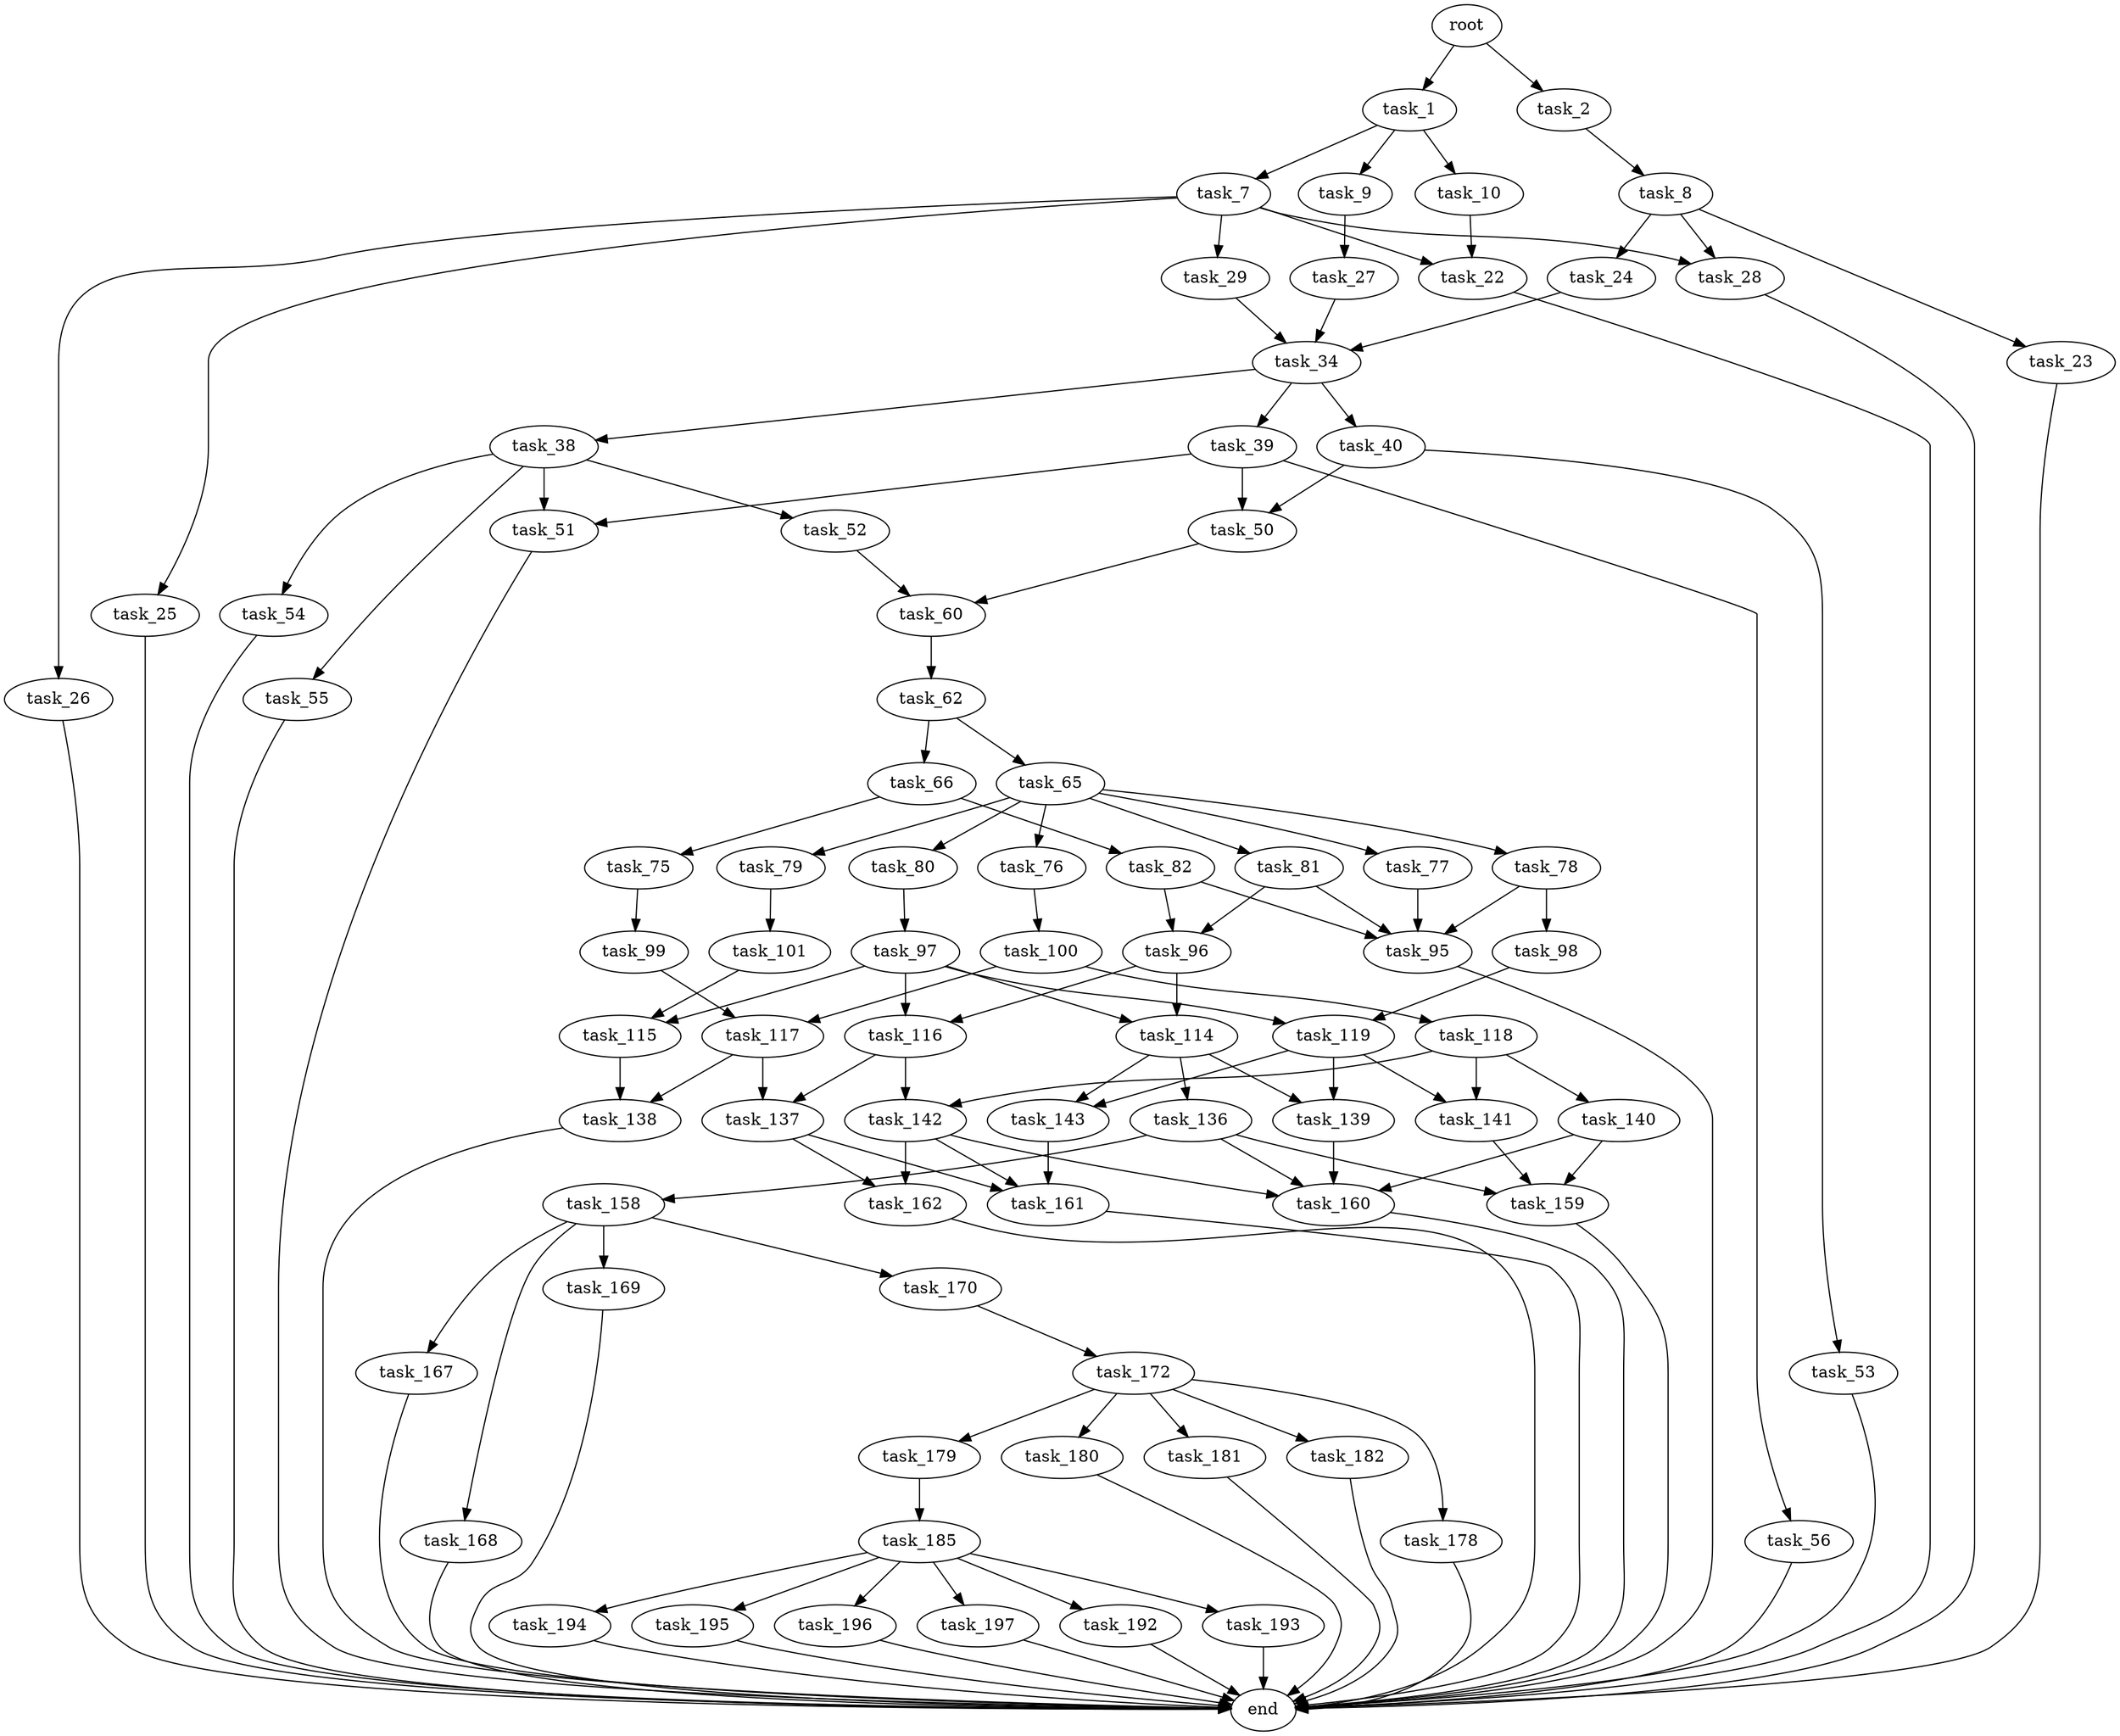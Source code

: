 digraph G {
  root [size="0.000000"];
  task_1 [size="68719476736.000000"];
  task_2 [size="146558071924.000000"];
  task_7 [size="17614229229.000000"];
  task_8 [size="374296238461.000000"];
  task_9 [size="1290938112.000000"];
  task_10 [size="4730217068.000000"];
  task_22 [size="99832197200.000000"];
  task_23 [size="21412431576.000000"];
  task_24 [size="1073741824000.000000"];
  task_25 [size="875405139515.000000"];
  task_26 [size="231928233984.000000"];
  task_27 [size="26029585796.000000"];
  task_28 [size="231928233984.000000"];
  task_29 [size="134217728000.000000"];
  task_34 [size="589665329890.000000"];
  task_38 [size="675618599596.000000"];
  task_39 [size="8589934592.000000"];
  task_40 [size="5051021137.000000"];
  task_50 [size="460396350136.000000"];
  task_51 [size="20463195670.000000"];
  task_52 [size="8080482951.000000"];
  task_53 [size="6645292784.000000"];
  task_54 [size="499949297628.000000"];
  task_55 [size="84069136932.000000"];
  task_56 [size="2661574754.000000"];
  task_60 [size="878694534438.000000"];
  task_62 [size="549755813888.000000"];
  task_65 [size="134217728000.000000"];
  task_66 [size="134217728000.000000"];
  task_75 [size="28991029248.000000"];
  task_76 [size="8880266279.000000"];
  task_77 [size="11905259988.000000"];
  task_78 [size="24692651542.000000"];
  task_79 [size="108472227942.000000"];
  task_80 [size="193004747094.000000"];
  task_81 [size="368293445632.000000"];
  task_82 [size="1375544720096.000000"];
  task_95 [size="24436579367.000000"];
  task_96 [size="231928233984.000000"];
  task_97 [size="3019182723.000000"];
  task_98 [size="166408415024.000000"];
  task_99 [size="44783312977.000000"];
  task_100 [size="455894197178.000000"];
  task_101 [size="20833362034.000000"];
  task_114 [size="474051046886.000000"];
  task_115 [size="7157809045.000000"];
  task_116 [size="28991029248.000000"];
  task_117 [size="12723159643.000000"];
  task_118 [size="311009523.000000"];
  task_119 [size="1598152712.000000"];
  task_136 [size="10453212722.000000"];
  task_137 [size="1207886373.000000"];
  task_138 [size="248780147833.000000"];
  task_139 [size="28991029248.000000"];
  task_140 [size="8589934592.000000"];
  task_141 [size="782757789696.000000"];
  task_142 [size="68719476736.000000"];
  task_143 [size="782757789696.000000"];
  task_158 [size="317934834784.000000"];
  task_159 [size="28991029248.000000"];
  task_160 [size="8589934592.000000"];
  task_161 [size="1060506455564.000000"];
  task_162 [size="368293445632.000000"];
  task_167 [size="4744631824.000000"];
  task_168 [size="4677109271.000000"];
  task_169 [size="24769375213.000000"];
  task_170 [size="3821460692.000000"];
  task_172 [size="1115659186.000000"];
  task_178 [size="62986064475.000000"];
  task_179 [size="1572878212.000000"];
  task_180 [size="782757789696.000000"];
  task_181 [size="7832157953.000000"];
  task_182 [size="224102237201.000000"];
  task_185 [size="368293445632.000000"];
  task_192 [size="148821133429.000000"];
  task_193 [size="412905855481.000000"];
  task_194 [size="17287117023.000000"];
  task_195 [size="861961392472.000000"];
  task_196 [size="5069463311.000000"];
  task_197 [size="658118782371.000000"];
  end [size="0.000000"];

  root -> task_1 [size="1.000000"];
  root -> task_2 [size="1.000000"];
  task_1 -> task_7 [size="134217728.000000"];
  task_1 -> task_9 [size="134217728.000000"];
  task_1 -> task_10 [size="134217728.000000"];
  task_2 -> task_8 [size="209715200.000000"];
  task_7 -> task_22 [size="301989888.000000"];
  task_7 -> task_25 [size="301989888.000000"];
  task_7 -> task_26 [size="301989888.000000"];
  task_7 -> task_28 [size="301989888.000000"];
  task_7 -> task_29 [size="301989888.000000"];
  task_8 -> task_23 [size="411041792.000000"];
  task_8 -> task_24 [size="411041792.000000"];
  task_8 -> task_28 [size="411041792.000000"];
  task_9 -> task_27 [size="75497472.000000"];
  task_10 -> task_22 [size="75497472.000000"];
  task_22 -> end [size="1.000000"];
  task_23 -> end [size="1.000000"];
  task_24 -> task_34 [size="838860800.000000"];
  task_25 -> end [size="1.000000"];
  task_26 -> end [size="1.000000"];
  task_27 -> task_34 [size="411041792.000000"];
  task_28 -> end [size="1.000000"];
  task_29 -> task_34 [size="209715200.000000"];
  task_34 -> task_38 [size="838860800.000000"];
  task_34 -> task_39 [size="838860800.000000"];
  task_34 -> task_40 [size="838860800.000000"];
  task_38 -> task_51 [size="536870912.000000"];
  task_38 -> task_52 [size="536870912.000000"];
  task_38 -> task_54 [size="536870912.000000"];
  task_38 -> task_55 [size="536870912.000000"];
  task_39 -> task_50 [size="33554432.000000"];
  task_39 -> task_51 [size="33554432.000000"];
  task_39 -> task_56 [size="33554432.000000"];
  task_40 -> task_50 [size="411041792.000000"];
  task_40 -> task_53 [size="411041792.000000"];
  task_50 -> task_60 [size="679477248.000000"];
  task_51 -> end [size="1.000000"];
  task_52 -> task_60 [size="33554432.000000"];
  task_53 -> end [size="1.000000"];
  task_54 -> end [size="1.000000"];
  task_55 -> end [size="1.000000"];
  task_56 -> end [size="1.000000"];
  task_60 -> task_62 [size="536870912.000000"];
  task_62 -> task_65 [size="536870912.000000"];
  task_62 -> task_66 [size="536870912.000000"];
  task_65 -> task_76 [size="209715200.000000"];
  task_65 -> task_77 [size="209715200.000000"];
  task_65 -> task_78 [size="209715200.000000"];
  task_65 -> task_79 [size="209715200.000000"];
  task_65 -> task_80 [size="209715200.000000"];
  task_65 -> task_81 [size="209715200.000000"];
  task_66 -> task_75 [size="209715200.000000"];
  task_66 -> task_82 [size="209715200.000000"];
  task_75 -> task_99 [size="75497472.000000"];
  task_76 -> task_100 [size="411041792.000000"];
  task_77 -> task_95 [size="209715200.000000"];
  task_78 -> task_95 [size="536870912.000000"];
  task_78 -> task_98 [size="536870912.000000"];
  task_79 -> task_101 [size="75497472.000000"];
  task_80 -> task_97 [size="134217728.000000"];
  task_81 -> task_95 [size="411041792.000000"];
  task_81 -> task_96 [size="411041792.000000"];
  task_82 -> task_95 [size="838860800.000000"];
  task_82 -> task_96 [size="838860800.000000"];
  task_95 -> end [size="1.000000"];
  task_96 -> task_114 [size="301989888.000000"];
  task_96 -> task_116 [size="301989888.000000"];
  task_97 -> task_114 [size="301989888.000000"];
  task_97 -> task_115 [size="301989888.000000"];
  task_97 -> task_116 [size="301989888.000000"];
  task_97 -> task_119 [size="301989888.000000"];
  task_98 -> task_119 [size="134217728.000000"];
  task_99 -> task_117 [size="33554432.000000"];
  task_100 -> task_117 [size="838860800.000000"];
  task_100 -> task_118 [size="838860800.000000"];
  task_101 -> task_115 [size="536870912.000000"];
  task_114 -> task_136 [size="536870912.000000"];
  task_114 -> task_139 [size="536870912.000000"];
  task_114 -> task_143 [size="536870912.000000"];
  task_115 -> task_138 [size="134217728.000000"];
  task_116 -> task_137 [size="75497472.000000"];
  task_116 -> task_142 [size="75497472.000000"];
  task_117 -> task_137 [size="301989888.000000"];
  task_117 -> task_138 [size="301989888.000000"];
  task_118 -> task_140 [size="33554432.000000"];
  task_118 -> task_141 [size="33554432.000000"];
  task_118 -> task_142 [size="33554432.000000"];
  task_119 -> task_139 [size="75497472.000000"];
  task_119 -> task_141 [size="75497472.000000"];
  task_119 -> task_143 [size="75497472.000000"];
  task_136 -> task_158 [size="209715200.000000"];
  task_136 -> task_159 [size="209715200.000000"];
  task_136 -> task_160 [size="209715200.000000"];
  task_137 -> task_161 [size="75497472.000000"];
  task_137 -> task_162 [size="75497472.000000"];
  task_138 -> end [size="1.000000"];
  task_139 -> task_160 [size="75497472.000000"];
  task_140 -> task_159 [size="33554432.000000"];
  task_140 -> task_160 [size="33554432.000000"];
  task_141 -> task_159 [size="679477248.000000"];
  task_142 -> task_160 [size="134217728.000000"];
  task_142 -> task_161 [size="134217728.000000"];
  task_142 -> task_162 [size="134217728.000000"];
  task_143 -> task_161 [size="679477248.000000"];
  task_158 -> task_167 [size="411041792.000000"];
  task_158 -> task_168 [size="411041792.000000"];
  task_158 -> task_169 [size="411041792.000000"];
  task_158 -> task_170 [size="411041792.000000"];
  task_159 -> end [size="1.000000"];
  task_160 -> end [size="1.000000"];
  task_161 -> end [size="1.000000"];
  task_162 -> end [size="1.000000"];
  task_167 -> end [size="1.000000"];
  task_168 -> end [size="1.000000"];
  task_169 -> end [size="1.000000"];
  task_170 -> task_172 [size="301989888.000000"];
  task_172 -> task_178 [size="33554432.000000"];
  task_172 -> task_179 [size="33554432.000000"];
  task_172 -> task_180 [size="33554432.000000"];
  task_172 -> task_181 [size="33554432.000000"];
  task_172 -> task_182 [size="33554432.000000"];
  task_178 -> end [size="1.000000"];
  task_179 -> task_185 [size="75497472.000000"];
  task_180 -> end [size="1.000000"];
  task_181 -> end [size="1.000000"];
  task_182 -> end [size="1.000000"];
  task_185 -> task_192 [size="411041792.000000"];
  task_185 -> task_193 [size="411041792.000000"];
  task_185 -> task_194 [size="411041792.000000"];
  task_185 -> task_195 [size="411041792.000000"];
  task_185 -> task_196 [size="411041792.000000"];
  task_185 -> task_197 [size="411041792.000000"];
  task_192 -> end [size="1.000000"];
  task_193 -> end [size="1.000000"];
  task_194 -> end [size="1.000000"];
  task_195 -> end [size="1.000000"];
  task_196 -> end [size="1.000000"];
  task_197 -> end [size="1.000000"];
}

